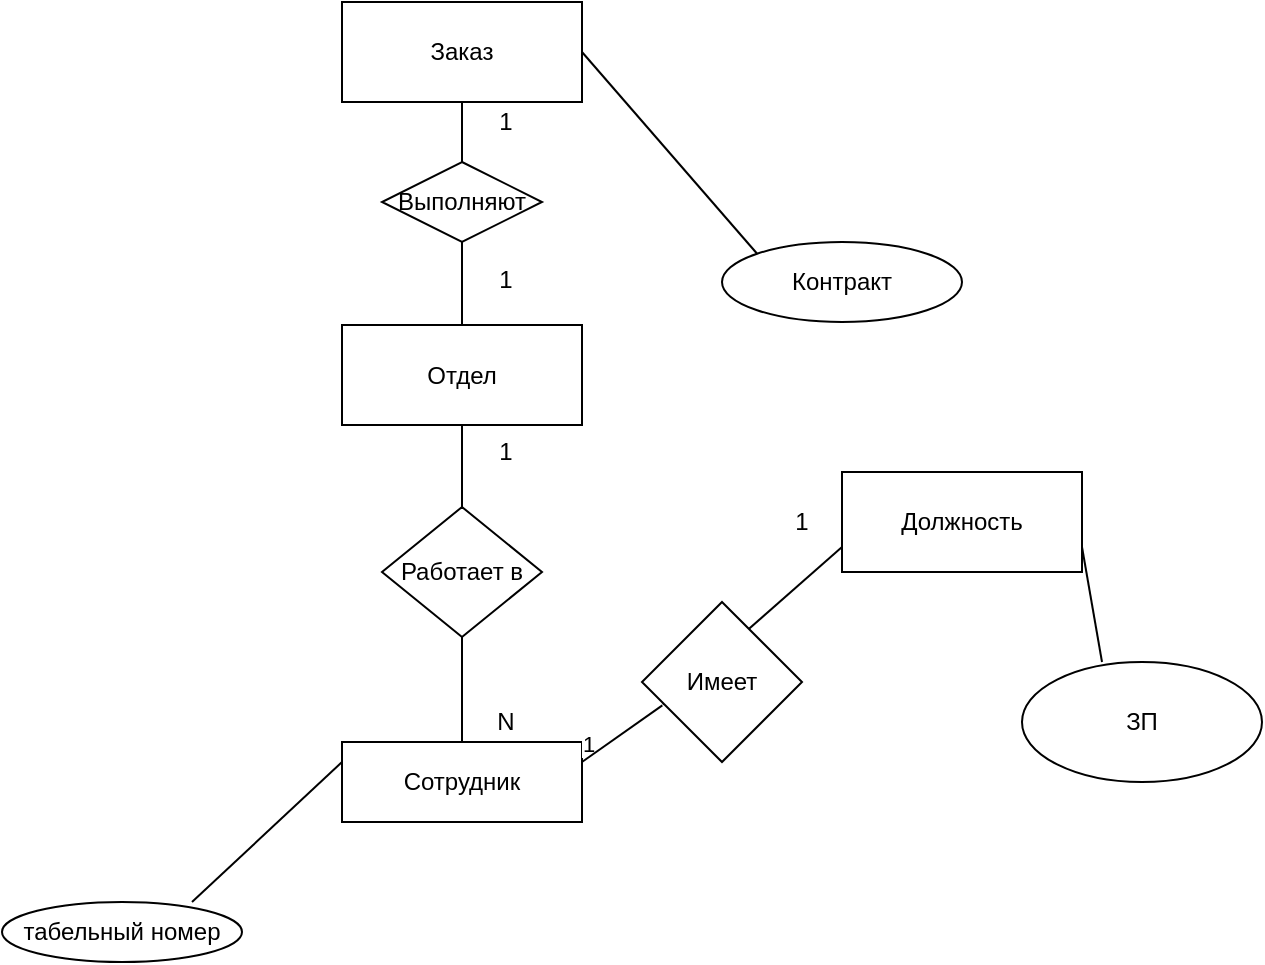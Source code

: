 <mxfile version="12.3.7" type="github" pages="1"><diagram id="HmVlEEotmaRPsLtmL7kr" name="Page-1"><mxGraphModel dx="461" dy="1745" grid="1" gridSize="10" guides="1" tooltips="1" connect="1" arrows="1" fold="1" page="1" pageScale="1" pageWidth="827" pageHeight="1169" math="0" shadow="0"><root><mxCell id="0"/><mxCell id="1" parent="0"/><mxCell id="zZ_qCanSbsctuY8_k8ej-1" value="Отдел&lt;br&gt;" style="rounded=0;whiteSpace=wrap;html=1;" parent="1" vertex="1"><mxGeometry x="310" y="31.5" width="120" height="50" as="geometry"/></mxCell><mxCell id="zZ_qCanSbsctuY8_k8ej-11" value="Сотрудник&lt;br&gt;" style="rounded=0;whiteSpace=wrap;html=1;" parent="1" vertex="1"><mxGeometry x="310" y="240" width="120" height="40" as="geometry"/></mxCell><mxCell id="zZ_qCanSbsctuY8_k8ej-13" value="табельный номер" style="ellipse;whiteSpace=wrap;html=1;" parent="1" vertex="1"><mxGeometry x="140" y="320" width="120" height="30" as="geometry"/></mxCell><mxCell id="zZ_qCanSbsctuY8_k8ej-17" value="" style="endArrow=none;html=1;entryX=0;entryY=0.25;entryDx=0;entryDy=0;" parent="1" target="zZ_qCanSbsctuY8_k8ej-11" edge="1"><mxGeometry width="50" height="50" relative="1" as="geometry"><mxPoint x="235" y="320" as="sourcePoint"/><mxPoint x="285" y="270" as="targetPoint"/></mxGeometry></mxCell><mxCell id="zZ_qCanSbsctuY8_k8ej-22" value="Должность" style="rounded=0;whiteSpace=wrap;html=1;" parent="1" vertex="1"><mxGeometry x="560" y="105" width="120" height="50" as="geometry"/></mxCell><mxCell id="zZ_qCanSbsctuY8_k8ej-23" value="" style="endArrow=none;html=1;exitX=1.01;exitY=0.062;exitDx=0;exitDy=0;exitPerimeter=0;entryX=0;entryY=0.75;entryDx=0;entryDy=0;" parent="1" target="zZ_qCanSbsctuY8_k8ej-22" edge="1"><mxGeometry width="50" height="50" relative="1" as="geometry"><mxPoint x="470.4" y="221.24" as="sourcePoint"/><mxPoint x="540" y="170" as="targetPoint"/></mxGeometry></mxCell><mxCell id="zZ_qCanSbsctuY8_k8ej-24" value="ЗП" style="ellipse;whiteSpace=wrap;html=1;" parent="1" vertex="1"><mxGeometry x="650" y="200" width="120" height="60" as="geometry"/></mxCell><mxCell id="zZ_qCanSbsctuY8_k8ej-27" value="" style="endArrow=none;html=1;entryX=1;entryY=0.75;entryDx=0;entryDy=0;" parent="1" target="zZ_qCanSbsctuY8_k8ej-22" edge="1"><mxGeometry width="50" height="50" relative="1" as="geometry"><mxPoint x="690" y="200" as="sourcePoint"/><mxPoint x="740" y="150" as="targetPoint"/></mxGeometry></mxCell><mxCell id="zZ_qCanSbsctuY8_k8ej-28" value="Имеет" style="rhombus;whiteSpace=wrap;html=1;" parent="1" vertex="1"><mxGeometry x="460" y="170" width="80" height="80" as="geometry"/></mxCell><mxCell id="zZ_qCanSbsctuY8_k8ej-30" value="" style="endArrow=none;html=1;entryX=0.5;entryY=1;entryDx=0;entryDy=0;" parent="1" source="zZ_qCanSbsctuY8_k8ej-31" target="zZ_qCanSbsctuY8_k8ej-1" edge="1"><mxGeometry width="50" height="50" relative="1" as="geometry"><mxPoint x="370" y="219.289" as="sourcePoint"/><mxPoint x="370" y="169.289" as="targetPoint"/></mxGeometry></mxCell><mxCell id="zZ_qCanSbsctuY8_k8ej-31" value="Работает в" style="rhombus;whiteSpace=wrap;html=1;" parent="1" vertex="1"><mxGeometry x="330" y="122.5" width="80" height="65" as="geometry"/></mxCell><mxCell id="zZ_qCanSbsctuY8_k8ej-33" value="" style="endArrow=none;html=1;entryX=0.5;entryY=1;entryDx=0;entryDy=0;" parent="1" source="zZ_qCanSbsctuY8_k8ej-11" target="zZ_qCanSbsctuY8_k8ej-31" edge="1"><mxGeometry width="50" height="50" relative="1" as="geometry"><mxPoint x="370" y="240" as="sourcePoint"/><mxPoint x="370" y="130" as="targetPoint"/></mxGeometry></mxCell><mxCell id="zZ_qCanSbsctuY8_k8ej-36" value="Заказ" style="rounded=0;whiteSpace=wrap;html=1;" parent="1" vertex="1"><mxGeometry x="310" y="-130" width="120" height="50" as="geometry"/></mxCell><mxCell id="zZ_qCanSbsctuY8_k8ej-38" value="" style="endArrow=none;html=1;entryX=0.5;entryY=1;entryDx=0;entryDy=0;exitX=0.5;exitY=0;exitDx=0;exitDy=0;" parent="1" source="zZ_qCanSbsctuY8_k8ej-42" target="zZ_qCanSbsctuY8_k8ej-36" edge="1"><mxGeometry width="50" height="50" relative="1" as="geometry"><mxPoint x="340" y="80" as="sourcePoint"/><mxPoint x="390" y="30" as="targetPoint"/></mxGeometry></mxCell><mxCell id="zZ_qCanSbsctuY8_k8ej-39" value="Контракт" style="ellipse;whiteSpace=wrap;html=1;" parent="1" vertex="1"><mxGeometry x="500" y="-10" width="120" height="40" as="geometry"/></mxCell><mxCell id="zZ_qCanSbsctuY8_k8ej-41" value="" style="endArrow=none;html=1;exitX=0;exitY=0;exitDx=0;exitDy=0;entryX=1;entryY=0.5;entryDx=0;entryDy=0;" parent="1" source="zZ_qCanSbsctuY8_k8ej-39" target="zZ_qCanSbsctuY8_k8ej-36" edge="1"><mxGeometry width="50" height="50" relative="1" as="geometry"><mxPoint x="460" as="sourcePoint"/><mxPoint x="510" y="-50" as="targetPoint"/></mxGeometry></mxCell><mxCell id="zZ_qCanSbsctuY8_k8ej-44" value="1" style="endArrow=none;html=1;exitX=1.01;exitY=0.062;exitDx=0;exitDy=0;exitPerimeter=0;" parent="1" source="zZ_qCanSbsctuY8_k8ej-11" edge="1"><mxGeometry width="50" height="50" relative="1" as="geometry"><mxPoint x="431.2" y="242.48" as="sourcePoint"/><mxPoint x="434.936" y="240" as="targetPoint"/></mxGeometry></mxCell><mxCell id="zZ_qCanSbsctuY8_k8ej-45" value="" style="endArrow=none;html=1;entryX=0.127;entryY=0.646;entryDx=0;entryDy=0;entryPerimeter=0;" parent="1" target="zZ_qCanSbsctuY8_k8ej-28" edge="1"><mxGeometry width="50" height="50" relative="1" as="geometry"><mxPoint x="430" y="250" as="sourcePoint"/><mxPoint x="460" y="220" as="targetPoint"/></mxGeometry></mxCell><mxCell id="zZ_qCanSbsctuY8_k8ej-51" value="1" style="text;html=1;strokeColor=none;fillColor=none;align=center;verticalAlign=middle;whiteSpace=wrap;rounded=0;" parent="1" vertex="1"><mxGeometry x="520" y="120" width="40" height="20" as="geometry"/></mxCell><mxCell id="zZ_qCanSbsctuY8_k8ej-42" value="Выполняют" style="rhombus;whiteSpace=wrap;html=1;" parent="1" vertex="1"><mxGeometry x="330" y="-50" width="80" height="40" as="geometry"/></mxCell><mxCell id="zZ_qCanSbsctuY8_k8ej-52" value="" style="endArrow=none;html=1;entryX=0.5;entryY=1;entryDx=0;entryDy=0;exitX=0.5;exitY=0;exitDx=0;exitDy=0;" parent="1" source="zZ_qCanSbsctuY8_k8ej-1" target="zZ_qCanSbsctuY8_k8ej-42" edge="1"><mxGeometry width="50" height="50" relative="1" as="geometry"><mxPoint x="370" y="80" as="sourcePoint"/><mxPoint x="370" y="-60" as="targetPoint"/></mxGeometry></mxCell><mxCell id="zZ_qCanSbsctuY8_k8ej-54" value="N" style="text;html=1;strokeColor=none;fillColor=none;align=center;verticalAlign=middle;whiteSpace=wrap;rounded=0;" parent="1" vertex="1"><mxGeometry x="372" y="220" width="40" height="20" as="geometry"/></mxCell><mxCell id="zZ_qCanSbsctuY8_k8ej-55" value="1" style="text;html=1;strokeColor=none;fillColor=none;align=center;verticalAlign=middle;whiteSpace=wrap;rounded=0;" parent="1" vertex="1"><mxGeometry x="372" y="85" width="40" height="20" as="geometry"/></mxCell><mxCell id="zZ_qCanSbsctuY8_k8ej-56" value="1" style="text;html=1;strokeColor=none;fillColor=none;align=center;verticalAlign=middle;whiteSpace=wrap;rounded=0;" parent="1" vertex="1"><mxGeometry x="372" y="-80" width="40" height="20" as="geometry"/></mxCell><mxCell id="zZ_qCanSbsctuY8_k8ej-57" value="1" style="text;html=1;strokeColor=none;fillColor=none;align=center;verticalAlign=middle;whiteSpace=wrap;rounded=0;" parent="1" vertex="1"><mxGeometry x="372" y="-1" width="40" height="20" as="geometry"/></mxCell></root></mxGraphModel></diagram></mxfile>